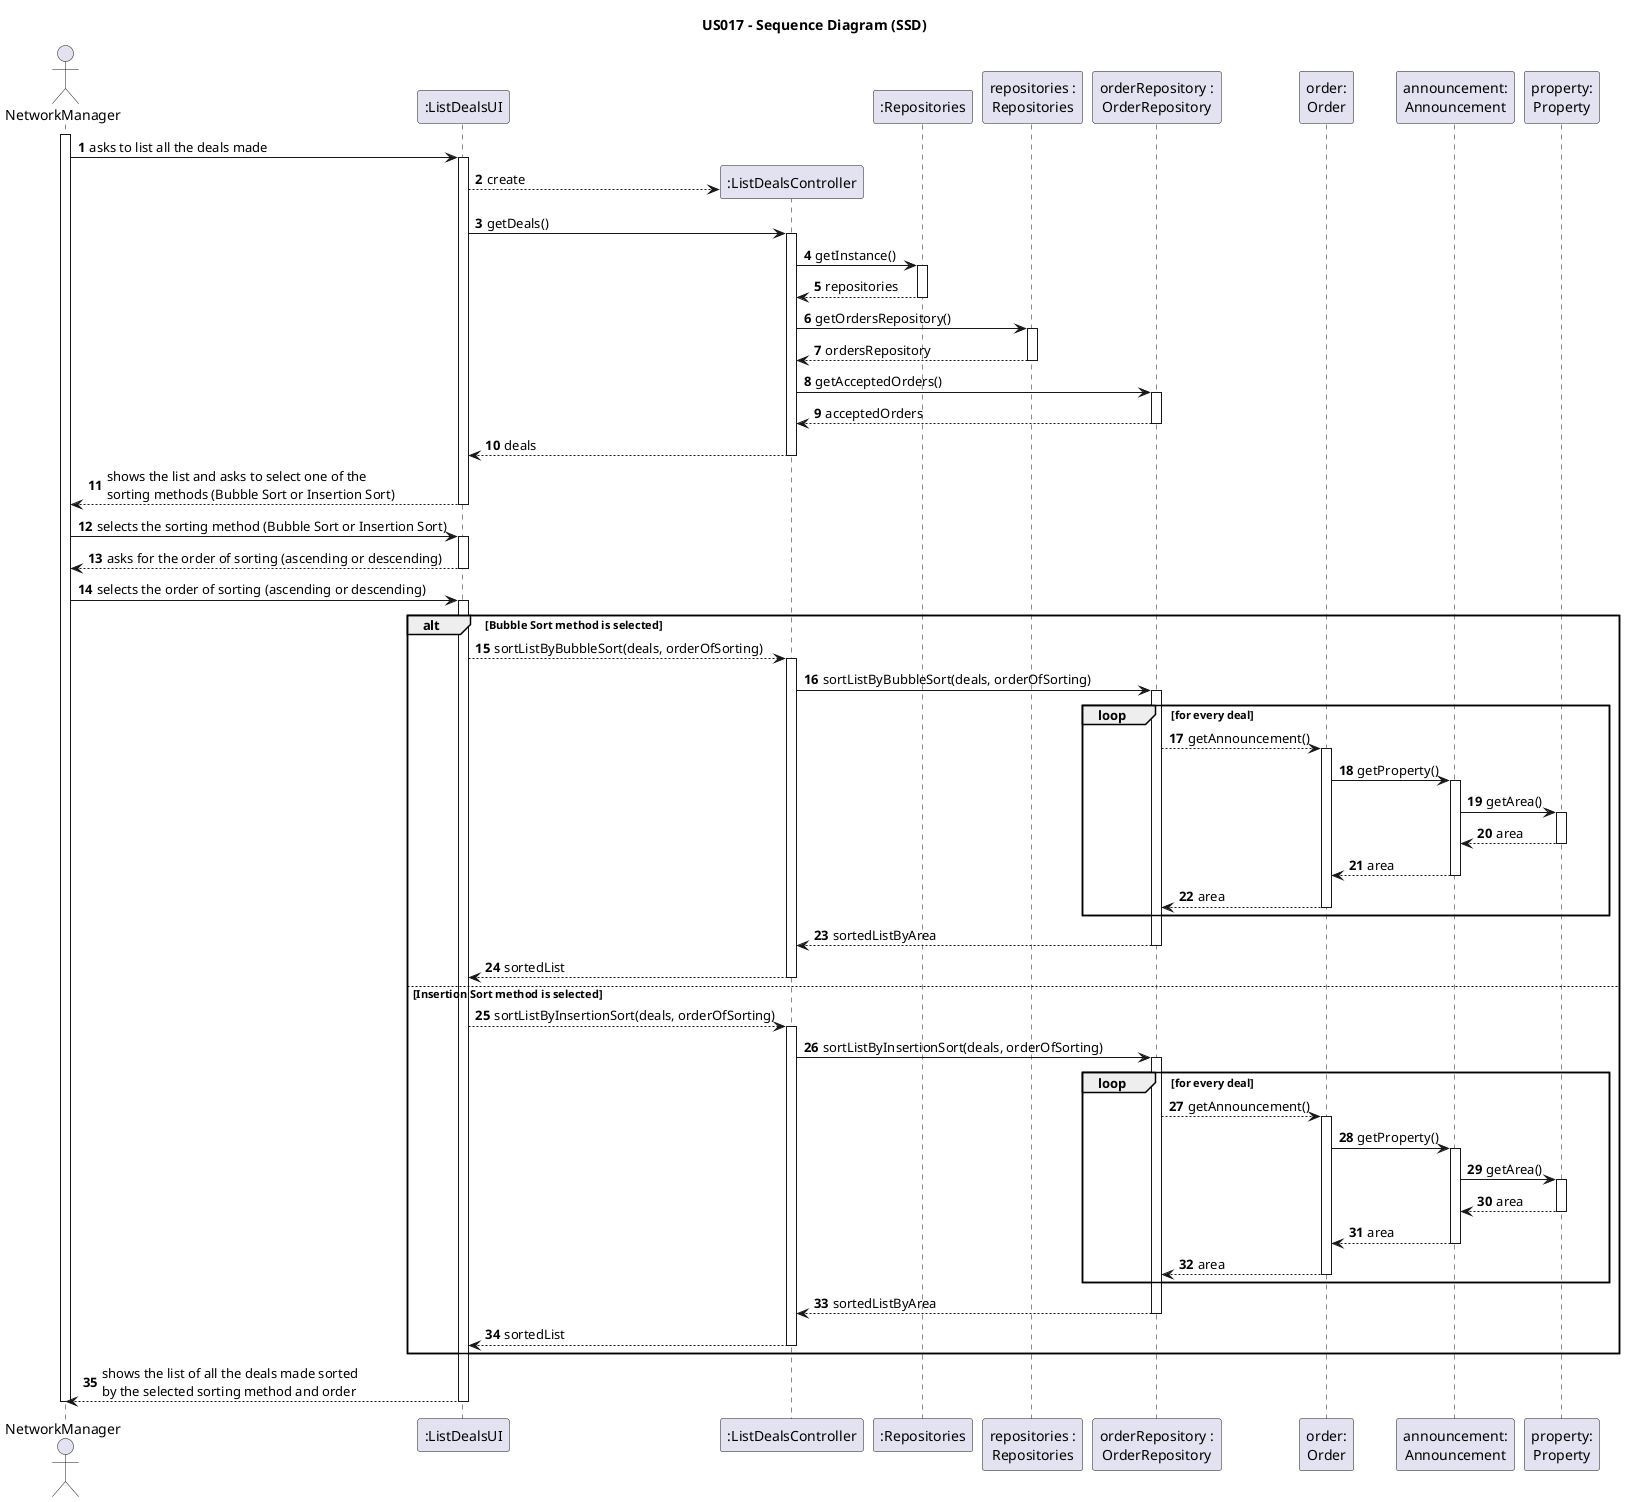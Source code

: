 @startuml
autonumber

title US017 - Sequence Diagram (SSD)

actor "NetworkManager" as NM
participant ":ListDealsUI" as UI
participant ":ListDealsController" as Controller

participant ":Repositories" as PLAT
participant "repositories :\nRepositories" as REP
participant "orderRepository :\nOrderRepository" as OR
participant "order:\nOrder" as order
participant "announcement:\nAnnouncement" as announcement
participant "property:\nProperty" as property

activate NM

    NM -> UI : asks to list all the deals made

    activate UI

    UI --> Controller** : create

    UI -> Controller : getDeals()

    activate Controller

    Controller -> PLAT : getInstance()

    activate PLAT

    PLAT --> Controller : repositories

    deactivate PLAT

    Controller -> REP : getOrdersRepository()

    activate REP

    REP --> Controller : ordersRepository

    deactivate REP

    Controller -> OR : getAcceptedOrders()

    activate OR

    OR --> Controller : acceptedOrders

    deactivate OR

    Controller --> UI : deals

    deactivate Controller

        UI --> NM : shows the list and asks to select one of the \nsorting methods (Bubble Sort or Insertion Sort)

    deactivate UI

    NM -> UI : selects the sorting method (Bubble Sort or Insertion Sort)

    activate UI

    UI --> NM : asks for the order of sorting (ascending or descending)

    deactivate UI

    NM -> UI : selects the order of sorting (ascending or descending)
     alt Bubble Sort method is selected

        activate UI

        UI --> Controller : sortListByBubbleSort(deals, orderOfSorting)

        activate Controller

        Controller -> OR : sortListByBubbleSort(deals, orderOfSorting)

        activate OR

        loop for every deal

        OR --> order : getAnnouncement()

        activate order

        order -> announcement : getProperty()

        activate announcement

        announcement -> property : getArea()

        activate property

        property --> announcement : area

        deactivate property

        announcement --> order : area

        deactivate announcement

        order --> OR : area

        deactivate order

        end

        OR --> Controller : sortedListByArea

        deactivate OR

        Controller --> UI : sortedList

        deactivate Controller

     else Insertion Sort method is selected

             UI --> Controller : sortListByInsertionSort(deals, orderOfSorting)

             activate Controller

             Controller -> OR : sortListByInsertionSort(deals, orderOfSorting)

             activate OR

             loop for every deal

                     OR --> order : getAnnouncement()

                     activate order

                     order -> announcement : getProperty()

                     activate announcement

                     announcement -> property : getArea()

                     activate property

                     property --> announcement : area

                     deactivate property

                     announcement --> order : area

                     deactivate announcement

                     order --> OR : area

                     deactivate order

                     end

             OR --> Controller : sortedListByArea

             deactivate OR

             Controller --> UI : sortedList

             deactivate Controller
     end

    UI --> NM : shows the list of all the deals made sorted \nby the selected sorting method and order

    deactivate UI

deactivate NM

@enduml